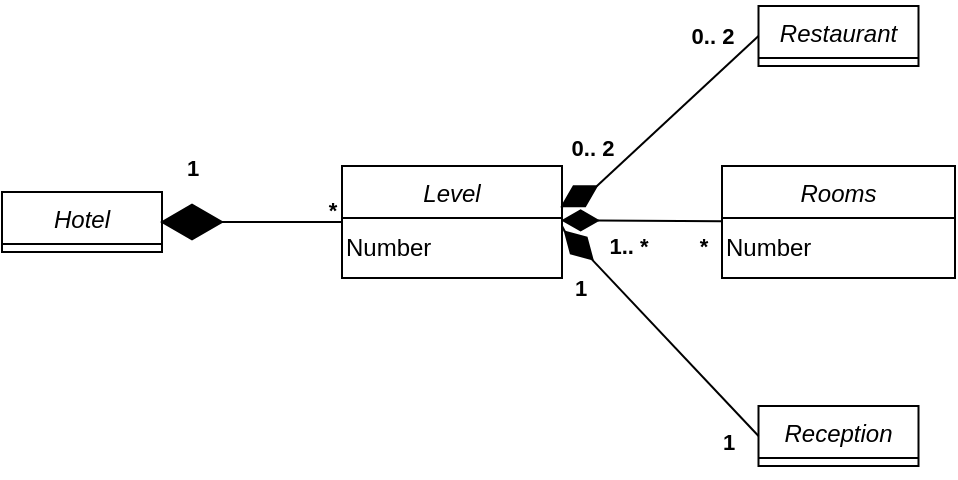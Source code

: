 <mxfile version="20.6.1" type="github">
  <diagram id="C5RBs43oDa-KdzZeNtuy" name="Page-1">
    <mxGraphModel dx="586" dy="476" grid="1" gridSize="10" guides="1" tooltips="1" connect="1" arrows="1" fold="1" page="1" pageScale="1" pageWidth="827" pageHeight="1169" math="0" shadow="0">
      <root>
        <mxCell id="WIyWlLk6GJQsqaUBKTNV-0" />
        <mxCell id="WIyWlLk6GJQsqaUBKTNV-1" parent="WIyWlLk6GJQsqaUBKTNV-0" />
        <mxCell id="zkfFHV4jXpPFQw0GAbJ--0" value="Hotel" style="swimlane;fontStyle=2;align=center;verticalAlign=top;childLayout=stackLayout;horizontal=1;startSize=26;horizontalStack=0;resizeParent=1;resizeLast=0;collapsible=1;marginBottom=0;rounded=0;shadow=0;strokeWidth=1;" parent="WIyWlLk6GJQsqaUBKTNV-1" vertex="1">
          <mxGeometry x="80" y="123" width="80" height="30" as="geometry">
            <mxRectangle x="230" y="140" width="160" height="26" as="alternateBounds" />
          </mxGeometry>
        </mxCell>
        <mxCell id="0ahzhhExyZOH0htmlELg-4" value="Level" style="swimlane;fontStyle=2;align=center;verticalAlign=top;childLayout=stackLayout;horizontal=1;startSize=26;horizontalStack=0;resizeParent=1;resizeLast=0;collapsible=1;marginBottom=0;rounded=0;shadow=0;strokeWidth=1;" vertex="1" parent="WIyWlLk6GJQsqaUBKTNV-1">
          <mxGeometry x="250" y="110" width="110" height="56" as="geometry">
            <mxRectangle x="230" y="140" width="160" height="26" as="alternateBounds" />
          </mxGeometry>
        </mxCell>
        <mxCell id="0ahzhhExyZOH0htmlELg-10" value="Number" style="text;html=1;align=left;verticalAlign=middle;resizable=0;points=[];autosize=1;strokeColor=none;fillColor=none;" vertex="1" parent="0ahzhhExyZOH0htmlELg-4">
          <mxGeometry y="26" width="110" height="30" as="geometry" />
        </mxCell>
        <mxCell id="0ahzhhExyZOH0htmlELg-7" value="Reception" style="swimlane;fontStyle=2;align=center;verticalAlign=top;childLayout=stackLayout;horizontal=1;startSize=26;horizontalStack=0;resizeParent=1;resizeLast=0;collapsible=1;marginBottom=0;rounded=0;shadow=0;strokeWidth=1;" vertex="1" parent="WIyWlLk6GJQsqaUBKTNV-1">
          <mxGeometry x="458.25" y="230" width="80" height="30" as="geometry">
            <mxRectangle x="230" y="140" width="160" height="26" as="alternateBounds" />
          </mxGeometry>
        </mxCell>
        <mxCell id="0ahzhhExyZOH0htmlELg-8" value="Rooms" style="swimlane;fontStyle=2;align=center;verticalAlign=top;childLayout=stackLayout;horizontal=1;startSize=26;horizontalStack=0;resizeParent=1;resizeLast=0;collapsible=1;marginBottom=0;rounded=0;shadow=0;strokeWidth=1;" vertex="1" parent="WIyWlLk6GJQsqaUBKTNV-1">
          <mxGeometry x="440" y="110" width="116.5" height="56" as="geometry">
            <mxRectangle x="230" y="140" width="160" height="26" as="alternateBounds" />
          </mxGeometry>
        </mxCell>
        <mxCell id="0ahzhhExyZOH0htmlELg-11" value="Number" style="text;html=1;align=left;verticalAlign=middle;resizable=0;points=[];autosize=1;strokeColor=none;fillColor=none;" vertex="1" parent="0ahzhhExyZOH0htmlELg-8">
          <mxGeometry y="26" width="116.5" height="30" as="geometry" />
        </mxCell>
        <mxCell id="0ahzhhExyZOH0htmlELg-9" value="Restaurant" style="swimlane;fontStyle=2;align=center;verticalAlign=top;childLayout=stackLayout;horizontal=1;startSize=26;horizontalStack=0;resizeParent=1;resizeLast=0;collapsible=1;marginBottom=0;rounded=0;shadow=0;strokeWidth=1;" vertex="1" parent="WIyWlLk6GJQsqaUBKTNV-1">
          <mxGeometry x="458.25" y="30" width="80" height="30" as="geometry">
            <mxRectangle x="230" y="140" width="160" height="26" as="alternateBounds" />
          </mxGeometry>
        </mxCell>
        <mxCell id="0ahzhhExyZOH0htmlELg-14" value="" style="endArrow=none;html=1;rounded=0;exitX=1;exitY=0.5;exitDx=0;exitDy=0;startArrow=none;" edge="1" parent="WIyWlLk6GJQsqaUBKTNV-1" source="0ahzhhExyZOH0htmlELg-25">
          <mxGeometry width="50" height="50" relative="1" as="geometry">
            <mxPoint x="290" y="130" as="sourcePoint" />
            <mxPoint x="250" y="138" as="targetPoint" />
          </mxGeometry>
        </mxCell>
        <mxCell id="0ahzhhExyZOH0htmlELg-15" value="" style="endArrow=none;html=1;rounded=0;exitX=1;exitY=0.5;exitDx=0;exitDy=0;entryX=0;entryY=0.5;entryDx=0;entryDy=0;startArrow=none;" edge="1" parent="WIyWlLk6GJQsqaUBKTNV-1" source="0ahzhhExyZOH0htmlELg-22" target="0ahzhhExyZOH0htmlELg-9">
          <mxGeometry width="50" height="50" relative="1" as="geometry">
            <mxPoint x="290" y="130" as="sourcePoint" />
            <mxPoint x="340" y="80" as="targetPoint" />
          </mxGeometry>
        </mxCell>
        <mxCell id="0ahzhhExyZOH0htmlELg-16" value="" style="endArrow=none;html=1;rounded=0;exitX=1;exitY=0.5;exitDx=0;exitDy=0;startArrow=none;" edge="1" parent="WIyWlLk6GJQsqaUBKTNV-1" source="0ahzhhExyZOH0htmlELg-20" target="0ahzhhExyZOH0htmlELg-8">
          <mxGeometry width="50" height="50" relative="1" as="geometry">
            <mxPoint x="290" y="130" as="sourcePoint" />
            <mxPoint x="340" y="80" as="targetPoint" />
          </mxGeometry>
        </mxCell>
        <mxCell id="0ahzhhExyZOH0htmlELg-17" value="" style="endArrow=none;html=1;rounded=0;entryX=0;entryY=0.5;entryDx=0;entryDy=0;startArrow=none;" edge="1" parent="WIyWlLk6GJQsqaUBKTNV-1" source="0ahzhhExyZOH0htmlELg-18" target="0ahzhhExyZOH0htmlELg-7">
          <mxGeometry width="50" height="50" relative="1" as="geometry">
            <mxPoint x="360" y="140" as="sourcePoint" />
            <mxPoint x="340" y="80" as="targetPoint" />
          </mxGeometry>
        </mxCell>
        <mxCell id="0ahzhhExyZOH0htmlELg-18" value="" style="html=1;whiteSpace=wrap;aspect=fixed;shape=isoRectangle;direction=south;rotation=-45;fillColor=#000000;" vertex="1" parent="WIyWlLk6GJQsqaUBKTNV-1">
          <mxGeometry x="362.62" y="140" width="11.48" height="19.48" as="geometry" />
        </mxCell>
        <mxCell id="0ahzhhExyZOH0htmlELg-19" value="" style="endArrow=none;html=1;rounded=0;entryX=0;entryY=0.5;entryDx=0;entryDy=0;" edge="1" parent="WIyWlLk6GJQsqaUBKTNV-1" target="0ahzhhExyZOH0htmlELg-18">
          <mxGeometry width="50" height="50" relative="1" as="geometry">
            <mxPoint x="360" y="140" as="sourcePoint" />
            <mxPoint x="458.25" y="245" as="targetPoint" />
          </mxGeometry>
        </mxCell>
        <mxCell id="0ahzhhExyZOH0htmlELg-20" value="" style="html=1;whiteSpace=wrap;aspect=fixed;shape=isoRectangle;fillColor=#000000;" vertex="1" parent="WIyWlLk6GJQsqaUBKTNV-1">
          <mxGeometry x="360.62" y="132" width="17.38" height="10.43" as="geometry" />
        </mxCell>
        <mxCell id="0ahzhhExyZOH0htmlELg-21" value="" style="endArrow=none;html=1;rounded=0;exitX=1;exitY=0.5;exitDx=0;exitDy=0;" edge="1" parent="WIyWlLk6GJQsqaUBKTNV-1" source="0ahzhhExyZOH0htmlELg-4" target="0ahzhhExyZOH0htmlELg-20">
          <mxGeometry width="50" height="50" relative="1" as="geometry">
            <mxPoint x="360" y="138" as="sourcePoint" />
            <mxPoint x="440" y="138" as="targetPoint" />
          </mxGeometry>
        </mxCell>
        <mxCell id="0ahzhhExyZOH0htmlELg-22" value="" style="html=1;whiteSpace=wrap;aspect=fixed;shape=isoRectangle;rotation=-30;fillColor=#000000;" vertex="1" parent="WIyWlLk6GJQsqaUBKTNV-1">
          <mxGeometry x="358.68" y="119.09" width="20" height="12" as="geometry" />
        </mxCell>
        <mxCell id="0ahzhhExyZOH0htmlELg-23" value="" style="endArrow=none;html=1;rounded=0;exitX=1;exitY=0.5;exitDx=0;exitDy=0;entryX=0;entryY=0.5;entryDx=0;entryDy=0;" edge="1" parent="WIyWlLk6GJQsqaUBKTNV-1" source="0ahzhhExyZOH0htmlELg-4" target="0ahzhhExyZOH0htmlELg-22">
          <mxGeometry width="50" height="50" relative="1" as="geometry">
            <mxPoint x="360" y="138" as="sourcePoint" />
            <mxPoint x="458.25" y="45" as="targetPoint" />
          </mxGeometry>
        </mxCell>
        <mxCell id="0ahzhhExyZOH0htmlELg-25" value="" style="html=1;whiteSpace=wrap;aspect=fixed;shape=isoRectangle;fillColor=#000000;" vertex="1" parent="WIyWlLk6GJQsqaUBKTNV-1">
          <mxGeometry x="160" y="129" width="30" height="18" as="geometry" />
        </mxCell>
        <mxCell id="0ahzhhExyZOH0htmlELg-26" value="" style="endArrow=none;html=1;rounded=0;exitX=1;exitY=0.5;exitDx=0;exitDy=0;" edge="1" parent="WIyWlLk6GJQsqaUBKTNV-1" source="zkfFHV4jXpPFQw0GAbJ--0" target="0ahzhhExyZOH0htmlELg-25">
          <mxGeometry width="50" height="50" relative="1" as="geometry">
            <mxPoint x="160" y="138" as="sourcePoint" />
            <mxPoint x="250" y="138" as="targetPoint" />
          </mxGeometry>
        </mxCell>
        <mxCell id="0ahzhhExyZOH0htmlELg-27" value="1" style="text;strokeColor=none;fillColor=none;html=1;fontSize=11;fontStyle=1;verticalAlign=middle;align=center;" vertex="1" parent="WIyWlLk6GJQsqaUBKTNV-1">
          <mxGeometry x="428.25" y="230" width="30" height="36" as="geometry" />
        </mxCell>
        <mxCell id="0ahzhhExyZOH0htmlELg-28" value="1.. *" style="text;strokeColor=none;fillColor=none;html=1;fontSize=11;fontStyle=1;verticalAlign=middle;align=center;" vertex="1" parent="WIyWlLk6GJQsqaUBKTNV-1">
          <mxGeometry x="378" y="132.0" width="30" height="36" as="geometry" />
        </mxCell>
        <mxCell id="0ahzhhExyZOH0htmlELg-30" value="&amp;nbsp;*" style="text;strokeColor=none;fillColor=none;html=1;fontSize=11;fontStyle=1;verticalAlign=middle;align=center;" vertex="1" parent="WIyWlLk6GJQsqaUBKTNV-1">
          <mxGeometry x="414" y="132.0" width="30" height="36" as="geometry" />
        </mxCell>
        <mxCell id="0ahzhhExyZOH0htmlELg-32" value="1" style="text;strokeColor=none;fillColor=none;html=1;fontSize=11;fontStyle=1;verticalAlign=middle;align=center;" vertex="1" parent="WIyWlLk6GJQsqaUBKTNV-1">
          <mxGeometry x="354.31" y="153.0" width="30" height="36" as="geometry" />
        </mxCell>
        <mxCell id="0ahzhhExyZOH0htmlELg-33" value="0.. 2" style="text;strokeColor=none;fillColor=none;html=1;fontSize=11;fontStyle=1;verticalAlign=middle;align=center;" vertex="1" parent="WIyWlLk6GJQsqaUBKTNV-1">
          <mxGeometry x="360" y="83.09" width="30" height="36" as="geometry" />
        </mxCell>
        <mxCell id="0ahzhhExyZOH0htmlELg-36" value="0.. 2" style="text;strokeColor=none;fillColor=none;html=1;fontSize=11;fontStyle=1;verticalAlign=middle;align=center;" vertex="1" parent="WIyWlLk6GJQsqaUBKTNV-1">
          <mxGeometry x="420" y="27.0" width="30" height="36" as="geometry" />
        </mxCell>
        <mxCell id="0ahzhhExyZOH0htmlELg-37" value="1" style="text;strokeColor=none;fillColor=none;html=1;fontSize=11;fontStyle=1;verticalAlign=middle;align=center;" vertex="1" parent="WIyWlLk6GJQsqaUBKTNV-1">
          <mxGeometry x="160" y="93.0" width="30" height="36" as="geometry" />
        </mxCell>
        <mxCell id="0ahzhhExyZOH0htmlELg-39" value="*" style="text;strokeColor=none;fillColor=none;html=1;fontSize=11;fontStyle=1;verticalAlign=middle;align=center;" vertex="1" parent="WIyWlLk6GJQsqaUBKTNV-1">
          <mxGeometry x="230" y="114.0" width="30" height="36" as="geometry" />
        </mxCell>
      </root>
    </mxGraphModel>
  </diagram>
</mxfile>
